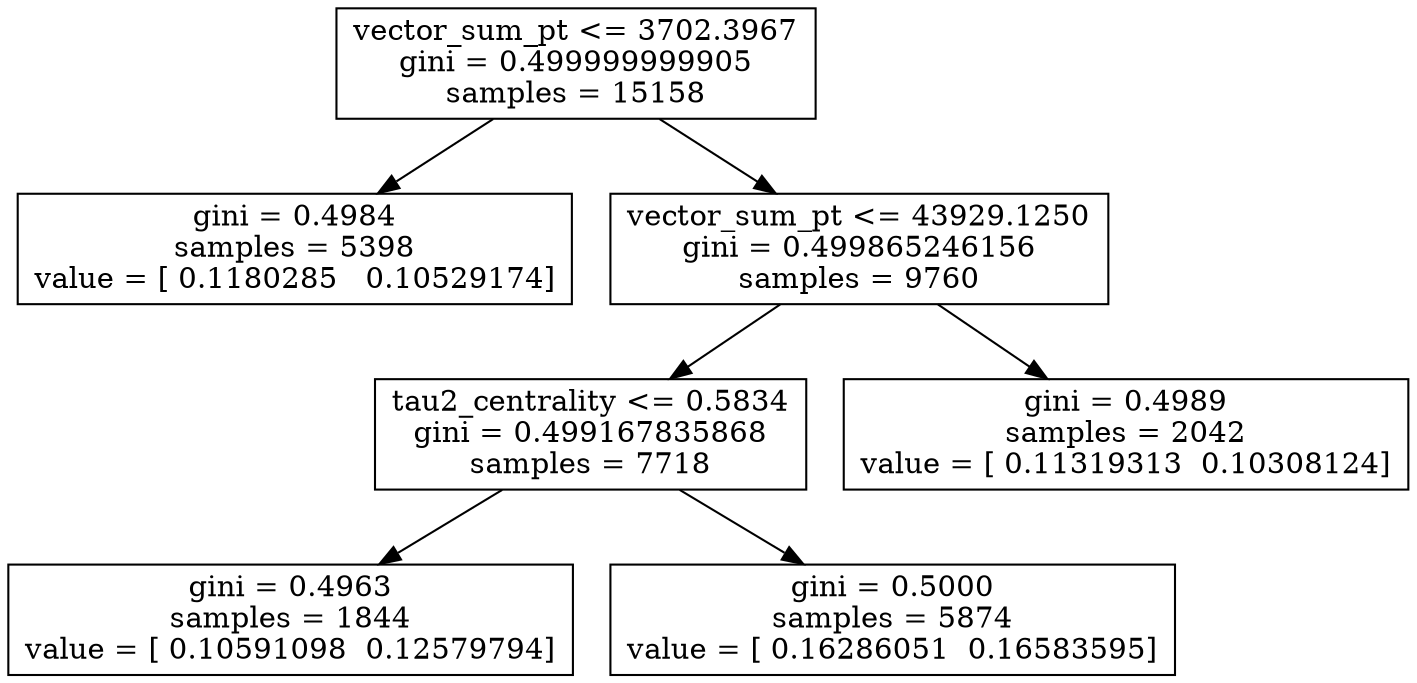 digraph Tree {
0 [label="vector_sum_pt <= 3702.3967\ngini = 0.499999999905\nsamples = 15158", shape="box"] ;
1 [label="gini = 0.4984\nsamples = 5398\nvalue = [ 0.1180285   0.10529174]", shape="box"] ;
0 -> 1 ;
2 [label="vector_sum_pt <= 43929.1250\ngini = 0.499865246156\nsamples = 9760", shape="box"] ;
0 -> 2 ;
3 [label="tau2_centrality <= 0.5834\ngini = 0.499167835868\nsamples = 7718", shape="box"] ;
2 -> 3 ;
4 [label="gini = 0.4963\nsamples = 1844\nvalue = [ 0.10591098  0.12579794]", shape="box"] ;
3 -> 4 ;
5 [label="gini = 0.5000\nsamples = 5874\nvalue = [ 0.16286051  0.16583595]", shape="box"] ;
3 -> 5 ;
6 [label="gini = 0.4989\nsamples = 2042\nvalue = [ 0.11319313  0.10308124]", shape="box"] ;
2 -> 6 ;
}